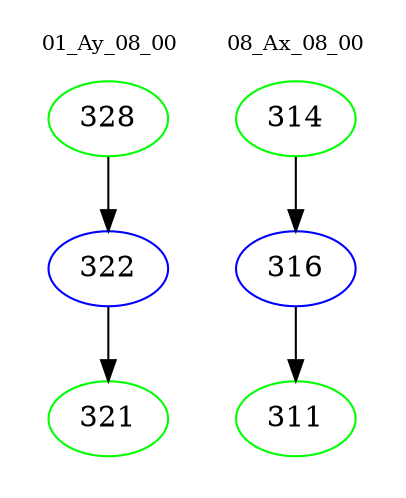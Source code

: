 digraph{
subgraph cluster_0 {
color = white
label = "01_Ay_08_00";
fontsize=10;
T0_328 [label="328", color="green"]
T0_328 -> T0_322 [color="black"]
T0_322 [label="322", color="blue"]
T0_322 -> T0_321 [color="black"]
T0_321 [label="321", color="green"]
}
subgraph cluster_1 {
color = white
label = "08_Ax_08_00";
fontsize=10;
T1_314 [label="314", color="green"]
T1_314 -> T1_316 [color="black"]
T1_316 [label="316", color="blue"]
T1_316 -> T1_311 [color="black"]
T1_311 [label="311", color="green"]
}
}

